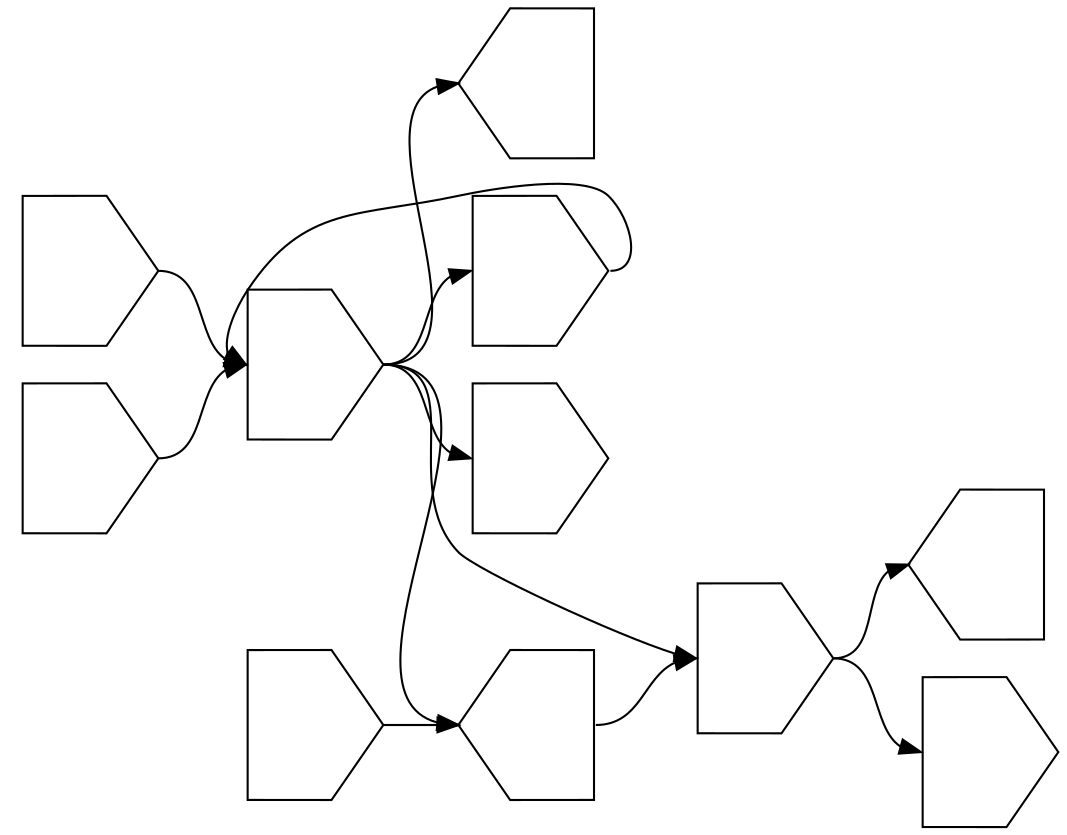 digraph asm {
	rotate=90;
	edge [headport=n,tailport=s];
	13050 [label="",height=1,width=1,shape=invhouse];
	19208 [label="",height=1,width=1,shape=invhouse];
	12193 [label="",height=1,width=1,shape=house];
	712 [label="",height=1,width=1,shape=invhouse];
	3663 [label="",height=1,width=1,shape=invhouse];
	4650 [label="",height=1,width=1,shape=house];
	15250 [label="",height=1,width=1,shape=invhouse];
	7684 [label="",height=1,width=1,shape=invhouse];
	7952 [label="",height=1,width=1,shape=house];
	7117 [label="",height=1,width=1,shape=invhouse];
	11248 [label="",height=1,width=1,shape=invhouse];
	19208 -> 12193
	19208 -> 13050
	712 -> 3663
	712 -> 4650
	712 -> 7684
	712 -> 7952
	712 -> 19208
	4650 -> 19208
	15250 -> 4650
	7684 -> 712
	7117 -> 712
	11248 -> 712
}